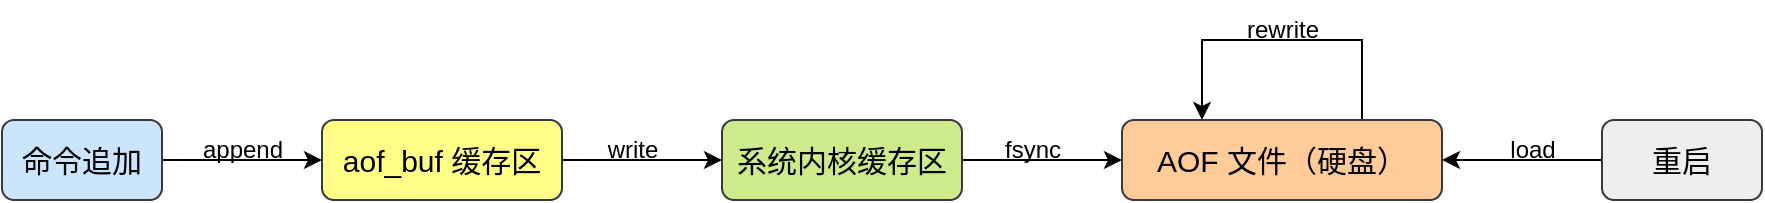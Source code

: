 <mxfile version="21.1.8" type="github">
  <diagram name="第 1 页" id="D18TGOSYcjQJjSE5lFCb">
    <mxGraphModel dx="1434" dy="764" grid="1" gridSize="10" guides="1" tooltips="1" connect="1" arrows="1" fold="1" page="1" pageScale="1" pageWidth="827" pageHeight="1169" math="0" shadow="0">
      <root>
        <mxCell id="0" />
        <mxCell id="1" parent="0" />
        <mxCell id="xEaA5FRjbHYKbBmkZTIz-7" style="edgeStyle=orthogonalEdgeStyle;rounded=0;orthogonalLoop=1;jettySize=auto;html=1;entryX=0;entryY=0.5;entryDx=0;entryDy=0;" edge="1" parent="1" source="xEaA5FRjbHYKbBmkZTIz-1" target="xEaA5FRjbHYKbBmkZTIz-2">
          <mxGeometry relative="1" as="geometry" />
        </mxCell>
        <mxCell id="xEaA5FRjbHYKbBmkZTIz-1" value="&lt;font style=&quot;font-size: 15px;&quot;&gt;命令追加&lt;/font&gt;" style="rounded=1;whiteSpace=wrap;html=1;fillColor=#cce5ff;strokeColor=#36393d;" vertex="1" parent="1">
          <mxGeometry x="80" y="200" width="80" height="40" as="geometry" />
        </mxCell>
        <mxCell id="xEaA5FRjbHYKbBmkZTIz-10" value="" style="edgeStyle=orthogonalEdgeStyle;rounded=0;orthogonalLoop=1;jettySize=auto;html=1;" edge="1" parent="1" source="xEaA5FRjbHYKbBmkZTIz-2" target="xEaA5FRjbHYKbBmkZTIz-3">
          <mxGeometry relative="1" as="geometry" />
        </mxCell>
        <mxCell id="xEaA5FRjbHYKbBmkZTIz-2" value="&lt;font style=&quot;font-size: 15px;&quot;&gt;aof_buf 缓存区&lt;/font&gt;" style="rounded=1;whiteSpace=wrap;html=1;fillColor=#ffff88;strokeColor=#36393d;" vertex="1" parent="1">
          <mxGeometry x="240" y="200" width="120" height="40" as="geometry" />
        </mxCell>
        <mxCell id="xEaA5FRjbHYKbBmkZTIz-12" value="" style="edgeStyle=orthogonalEdgeStyle;rounded=0;orthogonalLoop=1;jettySize=auto;html=1;" edge="1" parent="1" source="xEaA5FRjbHYKbBmkZTIz-3" target="xEaA5FRjbHYKbBmkZTIz-5">
          <mxGeometry relative="1" as="geometry" />
        </mxCell>
        <mxCell id="xEaA5FRjbHYKbBmkZTIz-3" value="&lt;font style=&quot;font-size: 15px;&quot;&gt;系统内核缓存区&lt;/font&gt;" style="rounded=1;whiteSpace=wrap;html=1;fillColor=#cdeb8b;strokeColor=#36393d;" vertex="1" parent="1">
          <mxGeometry x="440" y="200" width="120" height="40" as="geometry" />
        </mxCell>
        <mxCell id="xEaA5FRjbHYKbBmkZTIz-16" style="edgeStyle=orthogonalEdgeStyle;rounded=0;orthogonalLoop=1;jettySize=auto;html=1;exitX=0.75;exitY=0;exitDx=0;exitDy=0;entryX=0.25;entryY=0;entryDx=0;entryDy=0;" edge="1" parent="1" source="xEaA5FRjbHYKbBmkZTIz-5" target="xEaA5FRjbHYKbBmkZTIz-5">
          <mxGeometry relative="1" as="geometry">
            <mxPoint x="680" y="190" as="targetPoint" />
            <Array as="points">
              <mxPoint x="760" y="160" />
              <mxPoint x="680" y="160" />
            </Array>
          </mxGeometry>
        </mxCell>
        <mxCell id="xEaA5FRjbHYKbBmkZTIz-5" value="&lt;font style=&quot;font-size: 15px;&quot;&gt;AOF 文件（硬盘）&lt;/font&gt;" style="rounded=1;whiteSpace=wrap;html=1;fillColor=#ffcc99;strokeColor=#36393d;" vertex="1" parent="1">
          <mxGeometry x="640" y="200" width="160" height="40" as="geometry" />
        </mxCell>
        <mxCell id="xEaA5FRjbHYKbBmkZTIz-14" value="" style="edgeStyle=orthogonalEdgeStyle;rounded=0;orthogonalLoop=1;jettySize=auto;html=1;" edge="1" parent="1" source="xEaA5FRjbHYKbBmkZTIz-6" target="xEaA5FRjbHYKbBmkZTIz-5">
          <mxGeometry relative="1" as="geometry" />
        </mxCell>
        <mxCell id="xEaA5FRjbHYKbBmkZTIz-6" value="&lt;font style=&quot;font-size: 15px;&quot;&gt;重启&lt;/font&gt;" style="rounded=1;whiteSpace=wrap;html=1;fillColor=#eeeeee;strokeColor=#36393d;" vertex="1" parent="1">
          <mxGeometry x="880" y="200" width="80" height="40" as="geometry" />
        </mxCell>
        <mxCell id="xEaA5FRjbHYKbBmkZTIz-8" value="append" style="text;html=1;align=center;verticalAlign=middle;resizable=0;points=[];autosize=1;strokeColor=none;fillColor=none;" vertex="1" parent="1">
          <mxGeometry x="170" y="200" width="60" height="30" as="geometry" />
        </mxCell>
        <mxCell id="xEaA5FRjbHYKbBmkZTIz-11" value="write" style="text;html=1;align=center;verticalAlign=middle;resizable=0;points=[];autosize=1;strokeColor=none;fillColor=none;" vertex="1" parent="1">
          <mxGeometry x="370" y="200" width="50" height="30" as="geometry" />
        </mxCell>
        <mxCell id="xEaA5FRjbHYKbBmkZTIz-13" value="fsync" style="text;html=1;align=center;verticalAlign=middle;resizable=0;points=[];autosize=1;strokeColor=none;fillColor=none;" vertex="1" parent="1">
          <mxGeometry x="570" y="200" width="50" height="30" as="geometry" />
        </mxCell>
        <mxCell id="xEaA5FRjbHYKbBmkZTIz-15" value="load" style="text;html=1;align=center;verticalAlign=middle;resizable=0;points=[];autosize=1;strokeColor=none;fillColor=none;" vertex="1" parent="1">
          <mxGeometry x="820" y="200" width="50" height="30" as="geometry" />
        </mxCell>
        <mxCell id="xEaA5FRjbHYKbBmkZTIz-17" value="rewrite" style="text;html=1;align=center;verticalAlign=middle;resizable=0;points=[];autosize=1;strokeColor=none;fillColor=none;" vertex="1" parent="1">
          <mxGeometry x="690" y="140" width="60" height="30" as="geometry" />
        </mxCell>
      </root>
    </mxGraphModel>
  </diagram>
</mxfile>
